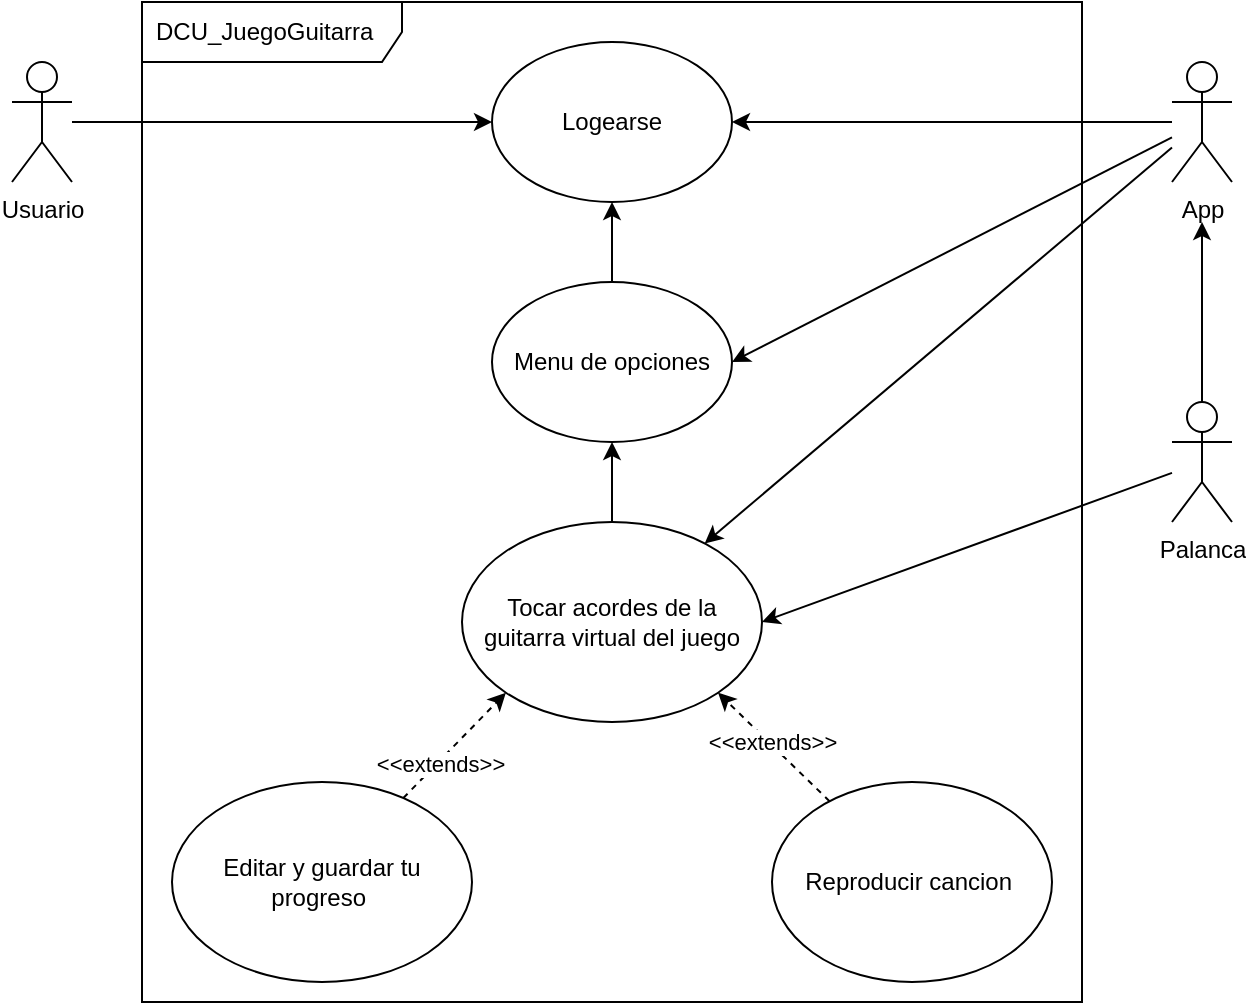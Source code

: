 <mxfile>
    <diagram id="LzpDFZy26f_fby7HQ9bD" name="Page-1">
        <mxGraphModel dx="597" dy="520" grid="1" gridSize="10" guides="1" tooltips="1" connect="1" arrows="1" fold="1" page="1" pageScale="1" pageWidth="850" pageHeight="1100" math="0" shadow="0">
            <root>
                <mxCell id="0"/>
                <mxCell id="1" parent="0"/>
                <mxCell id="40" style="edgeStyle=none;html=1;entryX=0;entryY=0.5;entryDx=0;entryDy=0;" parent="1" source="2" target="6" edge="1">
                    <mxGeometry relative="1" as="geometry"/>
                </mxCell>
                <mxCell id="2" value="Usuario" style="shape=umlActor;verticalLabelPosition=bottom;verticalAlign=top;html=1;" parent="1" vertex="1">
                    <mxGeometry x="140" y="120" width="30" height="60" as="geometry"/>
                </mxCell>
                <mxCell id="8" style="edgeStyle=none;html=1;entryX=1;entryY=0.5;entryDx=0;entryDy=0;" parent="1" source="3" target="6" edge="1">
                    <mxGeometry relative="1" as="geometry"/>
                </mxCell>
                <mxCell id="34" style="edgeStyle=none;html=1;entryX=1;entryY=0.5;entryDx=0;entryDy=0;" parent="1" source="3" target="9" edge="1">
                    <mxGeometry relative="1" as="geometry"/>
                </mxCell>
                <mxCell id="35" style="edgeStyle=none;html=1;" parent="1" source="3" target="13" edge="1">
                    <mxGeometry relative="1" as="geometry"/>
                </mxCell>
                <mxCell id="3" value="App" style="shape=umlActor;verticalLabelPosition=bottom;verticalAlign=top;html=1;" parent="1" vertex="1">
                    <mxGeometry x="720" y="120" width="30" height="60" as="geometry"/>
                </mxCell>
                <mxCell id="20" style="edgeStyle=none;html=1;" parent="1" source="4" edge="1">
                    <mxGeometry relative="1" as="geometry">
                        <mxPoint x="735" y="200" as="targetPoint"/>
                    </mxGeometry>
                </mxCell>
                <mxCell id="37" style="edgeStyle=none;html=1;entryX=1;entryY=0.5;entryDx=0;entryDy=0;" parent="1" source="4" target="13" edge="1">
                    <mxGeometry relative="1" as="geometry"/>
                </mxCell>
                <mxCell id="4" value="Palanca" style="shape=umlActor;verticalLabelPosition=bottom;verticalAlign=top;html=1;" parent="1" vertex="1">
                    <mxGeometry x="720" y="290" width="30" height="60" as="geometry"/>
                </mxCell>
                <mxCell id="6" value="Logearse" style="ellipse;whiteSpace=wrap;html=1;" parent="1" vertex="1">
                    <mxGeometry x="380" y="110" width="120" height="80" as="geometry"/>
                </mxCell>
                <mxCell id="41" style="edgeStyle=none;html=1;exitX=0.5;exitY=0;exitDx=0;exitDy=0;entryX=0.5;entryY=1;entryDx=0;entryDy=0;" parent="1" source="9" target="6" edge="1">
                    <mxGeometry relative="1" as="geometry"/>
                </mxCell>
                <mxCell id="9" value="Menu de opciones" style="ellipse;whiteSpace=wrap;html=1;" parent="1" vertex="1">
                    <mxGeometry x="380" y="230" width="120" height="80" as="geometry"/>
                </mxCell>
                <mxCell id="14" style="edgeStyle=none;html=1;entryX=0.5;entryY=1;entryDx=0;entryDy=0;" parent="1" source="13" target="9" edge="1">
                    <mxGeometry relative="1" as="geometry"/>
                </mxCell>
                <mxCell id="13" value="Tocar acordes de la guitarra virtual del juego" style="ellipse;whiteSpace=wrap;html=1;" parent="1" vertex="1">
                    <mxGeometry x="365" y="350" width="150" height="100" as="geometry"/>
                </mxCell>
                <mxCell id="18" value="" style="edgeStyle=none;html=1;entryX=0;entryY=1;entryDx=0;entryDy=0;dashed=1;" parent="1" source="15" target="13" edge="1">
                    <mxGeometry x="0.128" y="-11" relative="1" as="geometry">
                        <mxPoint as="offset"/>
                    </mxGeometry>
                </mxCell>
                <mxCell id="44" value="&amp;lt;&amp;lt;extends&amp;gt;&amp;gt;" style="edgeLabel;html=1;align=center;verticalAlign=middle;resizable=0;points=[];" parent="18" vertex="1" connectable="0">
                    <mxGeometry x="-0.354" y="-3" relative="1" as="geometry">
                        <mxPoint y="-3" as="offset"/>
                    </mxGeometry>
                </mxCell>
                <mxCell id="15" value="Editar y guardar tu progreso&amp;nbsp;" style="ellipse;whiteSpace=wrap;html=1;" parent="1" vertex="1">
                    <mxGeometry x="220" y="480" width="150" height="100" as="geometry"/>
                </mxCell>
                <mxCell id="16" value="Reproducir cancion&amp;nbsp;" style="ellipse;whiteSpace=wrap;html=1;" parent="1" vertex="1">
                    <mxGeometry x="520" y="480" width="140" height="100" as="geometry"/>
                </mxCell>
                <mxCell id="31" value="DCU_JuegoGuitarra" style="shape=umlFrame;whiteSpace=wrap;html=1;width=130;height=30;boundedLbl=1;verticalAlign=middle;align=left;spacingLeft=5;" parent="1" vertex="1">
                    <mxGeometry x="205" y="90" width="470" height="500" as="geometry"/>
                </mxCell>
                <mxCell id="45" value="" style="edgeStyle=none;html=1;entryX=1;entryY=1;entryDx=0;entryDy=0;dashed=1;" parent="1" source="16" target="13" edge="1">
                    <mxGeometry x="0.128" y="-11" relative="1" as="geometry">
                        <mxPoint x="345.67" y="497.99" as="sourcePoint"/>
                        <mxPoint x="396.967" y="445.355" as="targetPoint"/>
                        <mxPoint as="offset"/>
                    </mxGeometry>
                </mxCell>
                <mxCell id="46" value="&amp;lt;&amp;lt;extends&amp;gt;&amp;gt;" style="edgeLabel;html=1;align=center;verticalAlign=middle;resizable=0;points=[];" parent="45" vertex="1" connectable="0">
                    <mxGeometry x="-0.354" y="-3" relative="1" as="geometry">
                        <mxPoint x="-13" y="-10" as="offset"/>
                    </mxGeometry>
                </mxCell>
            </root>
        </mxGraphModel>
    </diagram>
</mxfile>